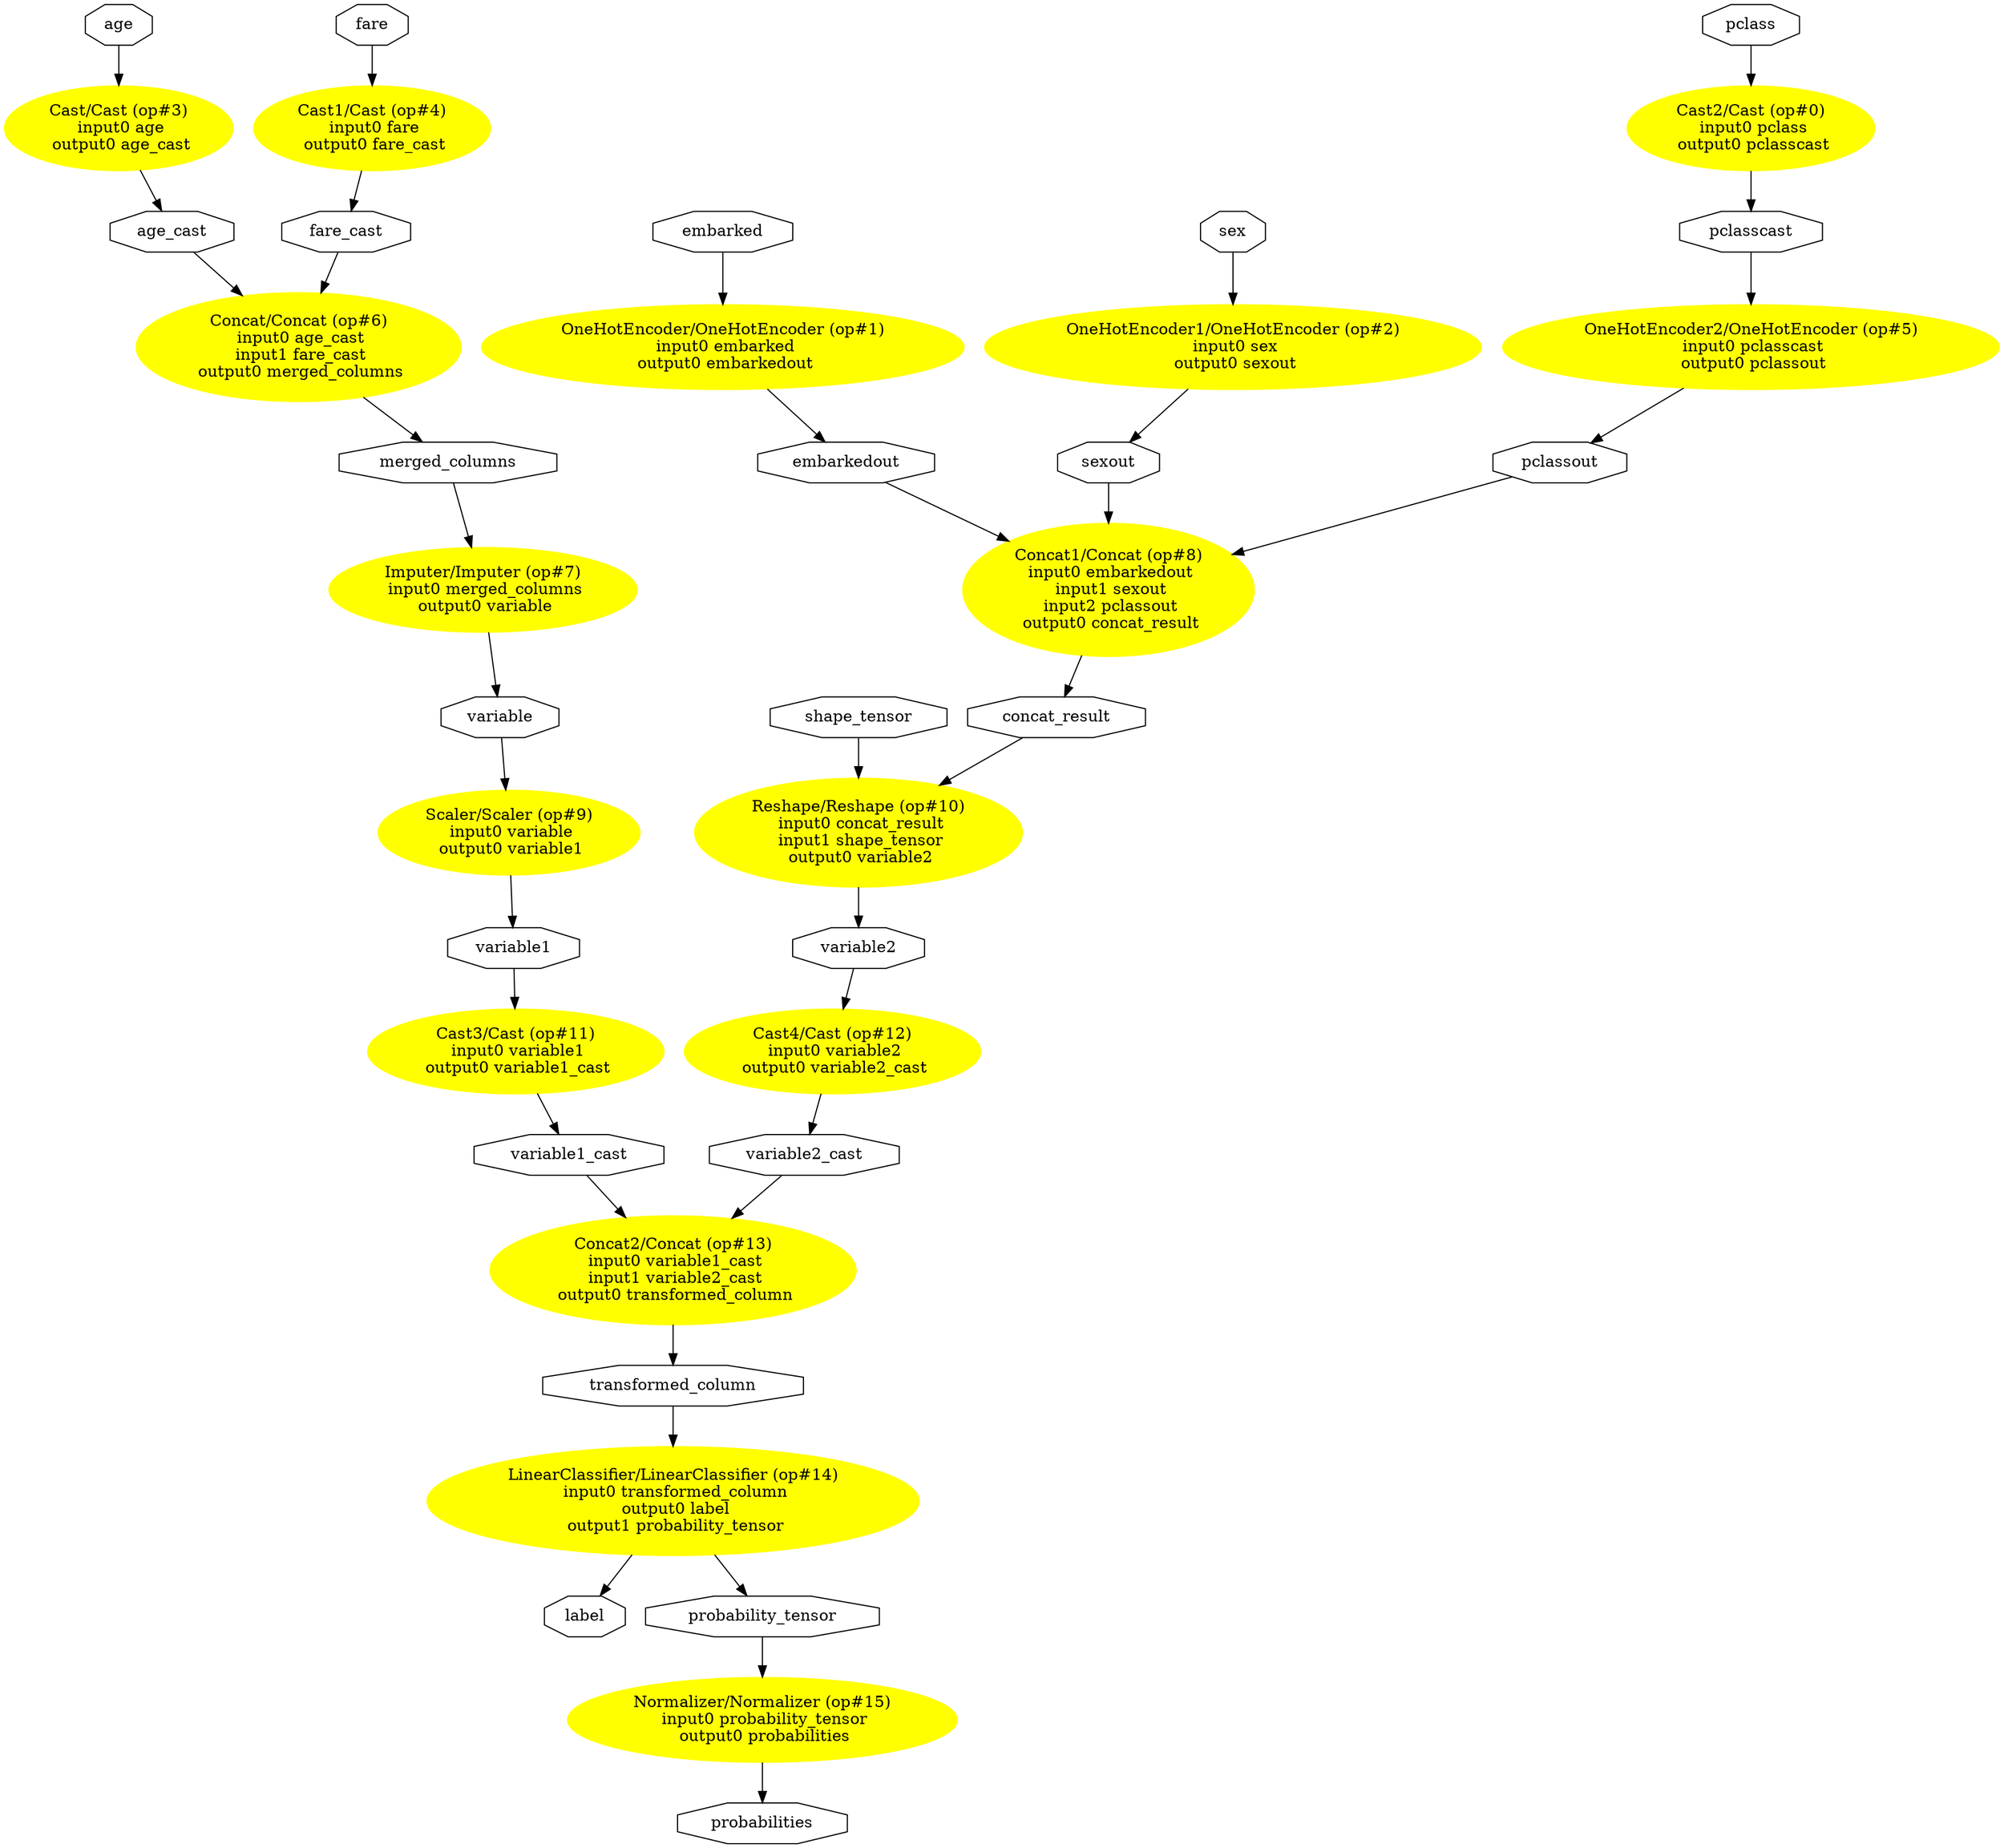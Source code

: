 digraph pipeline_titanic {
	graph [bb="0,0,1437.2,1626.9",
		rankdir=TB
	];
	node [label="\N"];
	"Cast2/Cast (op#0)\n input0 pclass\n output0 pclasscast"	[URL="javascript:alert('')",
		color=yellow,
		fillcolor=yellow,
		height=1.041,
		pos="1259,1517.4",
		style=filled,
		width=2.4552];
	pclasscast0	[height=0.5,
		label=pclasscast,
		pos="1259,1426",
		shape=octagon,
		width=1.4461];
	"Cast2/Cast (op#0)\n input0 pclass\n output0 pclasscast" -> pclasscast0	[pos="e,1259,1444.1 1259,1479.8 1259,1471.3 1259,1462.4 1259,1454.4"];
	pclass0	[height=0.5,
		label=pclass,
		pos="1259,1608.9",
		shape=octagon,
		width=1.0162];
	pclass0 -> "Cast2/Cast (op#0)\n input0 pclass\n output0 pclasscast"	[pos="e,1259,1555.3 1259,1590.7 1259,1583.3 1259,1574.4 1259,1565.4"];
	"OneHotEncoder2/OneHotEncoder (op#5)\n input0 pclasscast\n output0 pclassout"	[URL="javascript:alert('')",
		color=yellow,
		fillcolor=yellow,
		height=1.041,
		pos="1259,1323.9",
		style=filled,
		width=4.9497];
	pclasscast0 -> "OneHotEncoder2/OneHotEncoder (op#5)\n input0 pclasscast\n output0 pclassout"	[pos="e,1259,1361.6 1259,1407.5 1259,1397.5 1259,1384.5 1259,1371.7"];
	"OneHotEncoder/OneHotEncoder (op#1)\n input0 embarked\n output0 embarkedout"	[URL="javascript:alert('')",
		color=yellow,
		fillcolor=yellow,
		height=1.041,
		pos="516.02,1323.9",
		style=filled,
		width=4.8123];
	embarkedout0	[height=0.5,
		label=embarkedout,
		pos="605.02,1221.8",
		shape=octagon,
		width=1.7392];
	"OneHotEncoder/OneHotEncoder (op#1)\n input0 embarked\n output0 embarkedout" -> embarkedout0	[pos="e,589.8,1239.9 547.9,1287 559.49,1274 572.33,1259.6 582.89,1247.7"];
	embarked0	[height=0.5,
		label=embarked,
		pos="516.02,1426",
		shape=octagon,
		width=1.3874];
	embarked0 -> "OneHotEncoder/OneHotEncoder (op#1)\n input0 embarked\n output0 embarkedout"	[pos="e,516.02,1361.6 516.02,1407.5 516.02,1397.5 516.02,1384.5 516.02,1371.7"];
	"Concat1/Concat (op#8)\n input0 embarkedout\n input1 sexout\n input2 pclassout\n output0 concat_result"	[URL="javascript:alert('')",
		color=yellow,
		fillcolor=yellow,
		height=1.6303,
		pos="793.02,1109.1",
		style=filled,
		width=2.9463];
	embarkedout0 -> "Concat1/Concat (op#8)\n input0 embarkedout\n input1 sexout\n input2 pclassout\n output0 concat_result"	[pos="e,721.19,1152.4 633.17,1204.2 654.24,1191.8 684.19,1174.2 712.47,1157.5"];
	"OneHotEncoder1/OneHotEncoder (op#2)\n input0 sex\n output0 sexout"	[URL="javascript:alert('')",
		color=yellow,
		fillcolor=yellow,
		height=1.041,
		pos="885.02,1323.9",
		style=filled,
		width=4.9497];
	sexout0	[height=0.5,
		label=sexout,
		pos="795.02,1221.8",
		shape=octagon,
		width=1.0357];
	"OneHotEncoder1/OneHotEncoder (op#2)\n input0 sex\n output0 sexout" -> sexout0	[pos="e,810.33,1239.8 852.53,1286.7 840.83,1273.7 827.91,1259.4 817.28,1247.5"];
	sex0	[height=0.5,
		label=sex,
		pos="885.02,1426",
		shape=octagon,
		width=0.75];
	sex0 -> "OneHotEncoder1/OneHotEncoder (op#2)\n input0 sex\n output0 sexout"	[pos="e,885.02,1361.6 885.02,1407.5 885.02,1397.5 885.02,1384.5 885.02,1371.7"];
	sexout0 -> "Concat1/Concat (op#8)\n input0 embarkedout\n input1 sexout\n input2 pclassout\n output0 concat_result"	[pos="e,794.07,1168 794.71,1203.5 794.58,1196.3 794.42,1187.6 794.26,1178.3"];
	"Cast/Cast (op#3)\n input0 age\n output0 age_cast"	[URL="javascript:alert('')",
		color=yellow,
		fillcolor=yellow,
		height=1.041,
		pos="82.024,1517.4",
		style=filled,
		width=2.2785];
	age_cast0	[height=0.5,
		label=age_cast,
		pos="118.02,1426",
		shape=octagon,
		width=1.2702];
	"Cast/Cast (op#3)\n input0 age\n output0 age_cast" -> age_cast0	[pos="e,111.04,1444.3 96.563,1480.3 100.15,1471.4 103.94,1462 107.31,1453.6"];
	age0	[height=0.5,
		label=age,
		pos="82.024,1608.9",
		shape=octagon,
		width=0.75];
	age0 -> "Cast/Cast (op#3)\n input0 age\n output0 age_cast"	[pos="e,82.024,1555.3 82.024,1590.7 82.024,1583.3 82.024,1574.4 82.024,1565.4"];
	"Concat/Concat (op#6)\n input0 age_cast\n input1 fare_cast\n output0 merged_columns"	[URL="javascript:alert('')",
		color=yellow,
		fillcolor=yellow,
		height=1.3356,
		pos="210.02,1323.9",
		style=filled,
		width=3.2016];
	age_cast0 -> "Concat/Concat (op#6)\n input0 age_cast\n input1 fare_cast\n output0 merged_columns"	[pos="e,169.28,1369.2 134.05,1407.5 142,1398.9 152.06,1387.9 162.24,1376.9"];
	"Cast1/Cast (op#4)\n input0 fare\n output0 fare_cast"	[URL="javascript:alert('')",
		color=yellow,
		fillcolor=yellow,
		height=1.041,
		pos="267.02,1517.4",
		style=filled,
		width=2.357];
	fare_cast0	[height=0.5,
		label=fare_cast,
		pos="249.02,1426",
		shape=octagon,
		width=1.3288];
	"Cast1/Cast (op#4)\n input0 fare\n output0 fare_cast" -> fare_cast0	[pos="e,252.49,1444.2 259.7,1480 257.97,1471.4 256.15,1462.4 254.52,1454.3"];
	fare0	[height=0.5,
		label=fare,
		pos="267.02,1608.9",
		shape=octagon,
		width=0.75];
	fare0 -> "Cast1/Cast (op#4)\n input0 fare\n output0 fare_cast"	[pos="e,267.02,1555.3 267.02,1590.7 267.02,1583.3 267.02,1574.4 267.02,1565.4"];
	fare_cast0 -> "Concat/Concat (op#6)\n input0 age_cast\n input1 fare_cast\n output0 merged_columns"	[pos="e,228.3,1371.8 242.23,1407.5 239.32,1400 235.73,1390.8 232.03,1381.3"];
	pclassout0	[height=0.5,
		label=pclassout,
		pos="1124,1221.8",
		shape=octagon,
		width=1.3679];
	"OneHotEncoder2/OneHotEncoder (op#5)\n input0 pclasscast\n output0 pclassout" -> pclassout0	[pos="e,1146.3,1239.3 1211.4,1287.6 1192.6,1273.6 1171.4,1257.9 1154.6,1245.5"];
	pclassout0 -> "Concat1/Concat (op#8)\n input0 embarkedout\n input1 sexout\n input2 pclassout\n output0 concat_result"	[pos="e,883.06,1140.2 1088.9,1209 1042.6,1193.6 959.22,1165.7 892.74,1143.4"];
	merged_columns0	[height=0.5,
		label=merged_columns,
		pos="336.02,1221.8",
		shape=octagon,
		width=2.2082];
	"Concat/Concat (op#6)\n input0 age_cast\n input1 fare_cast\n output0 merged_columns" -> merged_columns0	[pos="e,314.58,1239.8 262.73,1281 277.67,1269.1 293.4,1256.6 306.44,1246.3"];
	"Imputer/Imputer (op#7)\n input0 merged_columns\n output0 variable"	[URL="javascript:alert('')",
		color=yellow,
		fillcolor=yellow,
		height=1.041,
		pos="361.02,1109.1",
		style=filled,
		width=3.0445];
	merged_columns0 -> "Imputer/Imputer (op#7)\n input0 merged_columns\n output0 variable"	[pos="e,352.8,1146.5 339.93,1203.5 342.77,1190.9 346.77,1173.2 350.51,1156.6"];
	variable0	[height=0.5,
		label=variable,
		pos="373.02,996.41",
		shape=octagon,
		width=1.1529];
	"Imputer/Imputer (op#7)\n input0 merged_columns\n output0 variable" -> variable0	[pos="e,371.15,1014.7 364.99,1071.5 366.64,1056.3 368.53,1038.9 370.06,1024.8"];
	"Scaler/Scaler (op#9)\n input0 variable\n output0 variable1"	[URL="javascript:alert('')",
		color=yellow,
		fillcolor=yellow,
		height=1.041,
		pos="379.02,894.32",
		style=filled,
		width=2.5731];
	variable0 -> "Scaler/Scaler (op#9)\n input0 variable\n output0 variable1"	[pos="e,376.82,932.03 374.07,977.97 374.67,967.99 375.45,954.93 376.22,942.15"];
	concat_result0	[height=0.5,
		label=concat_result,
		pos="757.02,996.41",
		shape=octagon,
		width=1.7978];
	"Concat1/Concat (op#8)\n input0 embarkedout\n input1 sexout\n input2 pclassout\n output0 concat_result" -> concat_result0	[pos="e,762.61,1014.6 774.5,1051.1 771.44,1041.7 768.41,1032.4 765.75,1024.2"];
	"Reshape/Reshape (op#10)\n input0 concat_result\n input1 shape_tensor\n output0 variable2"	[URL="javascript:alert('')",
		color=yellow,
		fillcolor=yellow,
		height=1.3356,
		pos="609.02,894.32",
		style=filled,
		width=3.2409];
	concat_result0 -> "Reshape/Reshape (op#10)\n input0 concat_result\n input1 shape_tensor\n output0 variable2"	[pos="e,668.84,935.77 731.58,978.2 716.54,968.03 696.69,954.61 677.37,941.54"];
	variable10	[height=0.5,
		label=variable1,
		pos="380.02,792.24",
		shape=octagon,
		width=1.2897];
	"Scaler/Scaler (op#9)\n input0 variable\n output0 variable1" -> variable10	[pos="e,379.85,810.33 379.39,856.62 379.51,844.62 379.64,831.5 379.75,820.34"];
	"Cast3/Cast (op#11)\n input0 variable1\n output0 variable1_cast"	[URL="javascript:alert('')",
		color=yellow,
		fillcolor=yellow,
		height=1.041,
		pos="381.02,700.76",
		style=filled,
		width=2.8677];
	variable10 -> "Cast3/Cast (op#11)\n input0 variable1\n output0 variable1_cast"	[pos="e,380.61,738.59 380.22,773.99 380.3,766.68 380.4,757.78 380.5,748.76"];
	variable20	[height=0.5,
		label=variable2,
		pos="607.02,792.24",
		shape=octagon,
		width=1.2897];
	"Reshape/Reshape (op#10)\n input0 concat_result\n input1 shape_tensor\n output0 variable2" -> variable20	[pos="e,607.37,810.46 608.08,846.21 607.91,837.43 607.73,828.52 607.57,820.59"];
	shape_tensor0	[height=0.5,
		label=shape_tensor,
		pos="609.02,996.41",
		shape=octagon,
		width=1.7783];
	shape_tensor0 -> "Reshape/Reshape (op#10)\n input0 concat_result\n input1 shape_tensor\n output0 variable2"	[pos="e,609.02,942.65 609.02,977.97 609.02,970.73 609.02,961.88 609.02,952.7"];
	"Cast4/Cast (op#12)\n input0 variable2\n output0 variable2_cast"	[URL="javascript:alert('')",
		color=yellow,
		fillcolor=yellow,
		height=1.041,
		pos="605.02,700.76",
		style=filled,
		width=2.8677];
	variable20 -> "Cast4/Cast (op#12)\n input0 variable2\n output0 variable2_cast"	[pos="e,605.85,738.59 606.64,773.99 606.48,766.68 606.28,757.78 606.07,748.76"];
	variable1_cast0	[height=0.5,
		label=variable1_cast,
		pos="416.02,609.29",
		shape=octagon,
		width=1.876];
	"Cast3/Cast (op#11)\n input0 variable1\n output0 variable1_cast" -> variable1_cast0	[pos="e,409.23,627.64 395.16,663.63 398.61,654.8 402.25,645.51 405.5,637.2"];
	"Concat2/Concat (op#13)\n input0 variable1_cast\n input1 variable2_cast\n output0 transformed_column"	[URL="javascript:alert('')",
		color=yellow,
		fillcolor=yellow,
		height=1.3356,
		pos="492.02,507.2",
		style=filled,
		width=3.5945];
	variable1_cast0 -> "Concat2/Concat (op#13)\n input0 variable1_cast\n input1 variable2_cast\n output0 transformed_column"	[pos="e,457.39,553.82 429.26,590.85 435.5,582.64 443.31,572.35 451.28,561.85"];
	variable2_cast0	[height=0.5,
		label=variable2_cast,
		pos="587.02,609.29",
		shape=octagon,
		width=1.876];
	"Cast4/Cast (op#12)\n input0 variable2\n output0 variable2_cast" -> variable2_cast0	[pos="e,590.49,627.54 597.7,663.37 595.97,654.76 594.15,645.72 592.52,637.59"];
	variable2_cast0 -> "Concat2/Concat (op#13)\n input0 variable1_cast\n input1 variable2_cast\n output0 transformed_column"	[pos="e,534.51,552.96 570.48,590.85 562.28,582.22 551.9,571.28 541.4,560.22"];
	transformed_column0	[height=0.5,
		label=transformed_column,
		pos="492.02,405.12",
		shape=octagon,
		width=2.599];
	"Concat2/Concat (op#13)\n input0 variable1_cast\n input1 variable2_cast\n output0 transformed_column" -> transformed_column0	[pos="e,492.02,423.34 492.02,459.09 492.02,450.31 492.02,441.4 492.02,433.47"];
	"LinearClassifier/LinearClassifier (op#14)\n input0 transformed_column\n output0 label\n output1 probability_tensor"	[URL="javascript:alert('')",
		color=yellow,
		fillcolor=yellow,
		height=1.3356,
		pos="492.02,303.04",
		style=filled,
		width=4.7533];
	transformed_column0 -> "LinearClassifier/LinearClassifier (op#14)\n input0 transformed_column\n output0 label\n output1 probability_tensor"	[pos="e,492.02,351.37 492.02,386.69 492.02,379.45 492.02,370.6 492.02,361.41"];
	label0	[height=0.5,
		label=label,
		pos="427.02,200.95",
		shape=octagon,
		width=0.82074];
	"LinearClassifier/LinearClassifier (op#14)\n input0 transformed_column\n output0 label\n output1 probability_tensor" -> label0	[pos="e,438.36,219.41 461.81,255.51 455.67,246.06 449.43,236.45 443.95,228.02"];
	probability_tensor0	[height=0.5,
		label=probability_tensor,
		pos="558.02,200.95",
		shape=octagon,
		width=2.3254];
	"LinearClassifier/LinearClassifier (op#14)\n input0 transformed_column\n output0 label\n output1 probability_tensor" -> probability_tensor0	[pos="e,546.51,219.41 522.71,255.51 528.94,246.06 535.28,236.45 540.83,228.02"];
	"Normalizer/Normalizer (op#15)\n input0 probability_tensor\n output0 probabilities"	[URL="javascript:alert('')",
		color=yellow,
		fillcolor=yellow,
		height=1.041,
		pos="558.02,109.48",
		style=filled,
		width=3.7516];
	probability_tensor0 -> "Normalizer/Normalizer (op#15)\n input0 probability_tensor\n output0 probabilities"	[pos="e,558.02,147.31 558.02,182.7 558.02,175.4 558.02,166.49 558.02,157.47"];
	probabilities0	[height=0.5,
		label=probabilities,
		pos="558.02,18",
		shape=octagon,
		width=1.661];
	"Normalizer/Normalizer (op#15)\n input0 probability_tensor\n output0 probabilities" -> probabilities0	[pos="e,558.02,36.146 558.02,71.825 558.02,63.331 558.02,54.434 558.02,46.416"];
}
